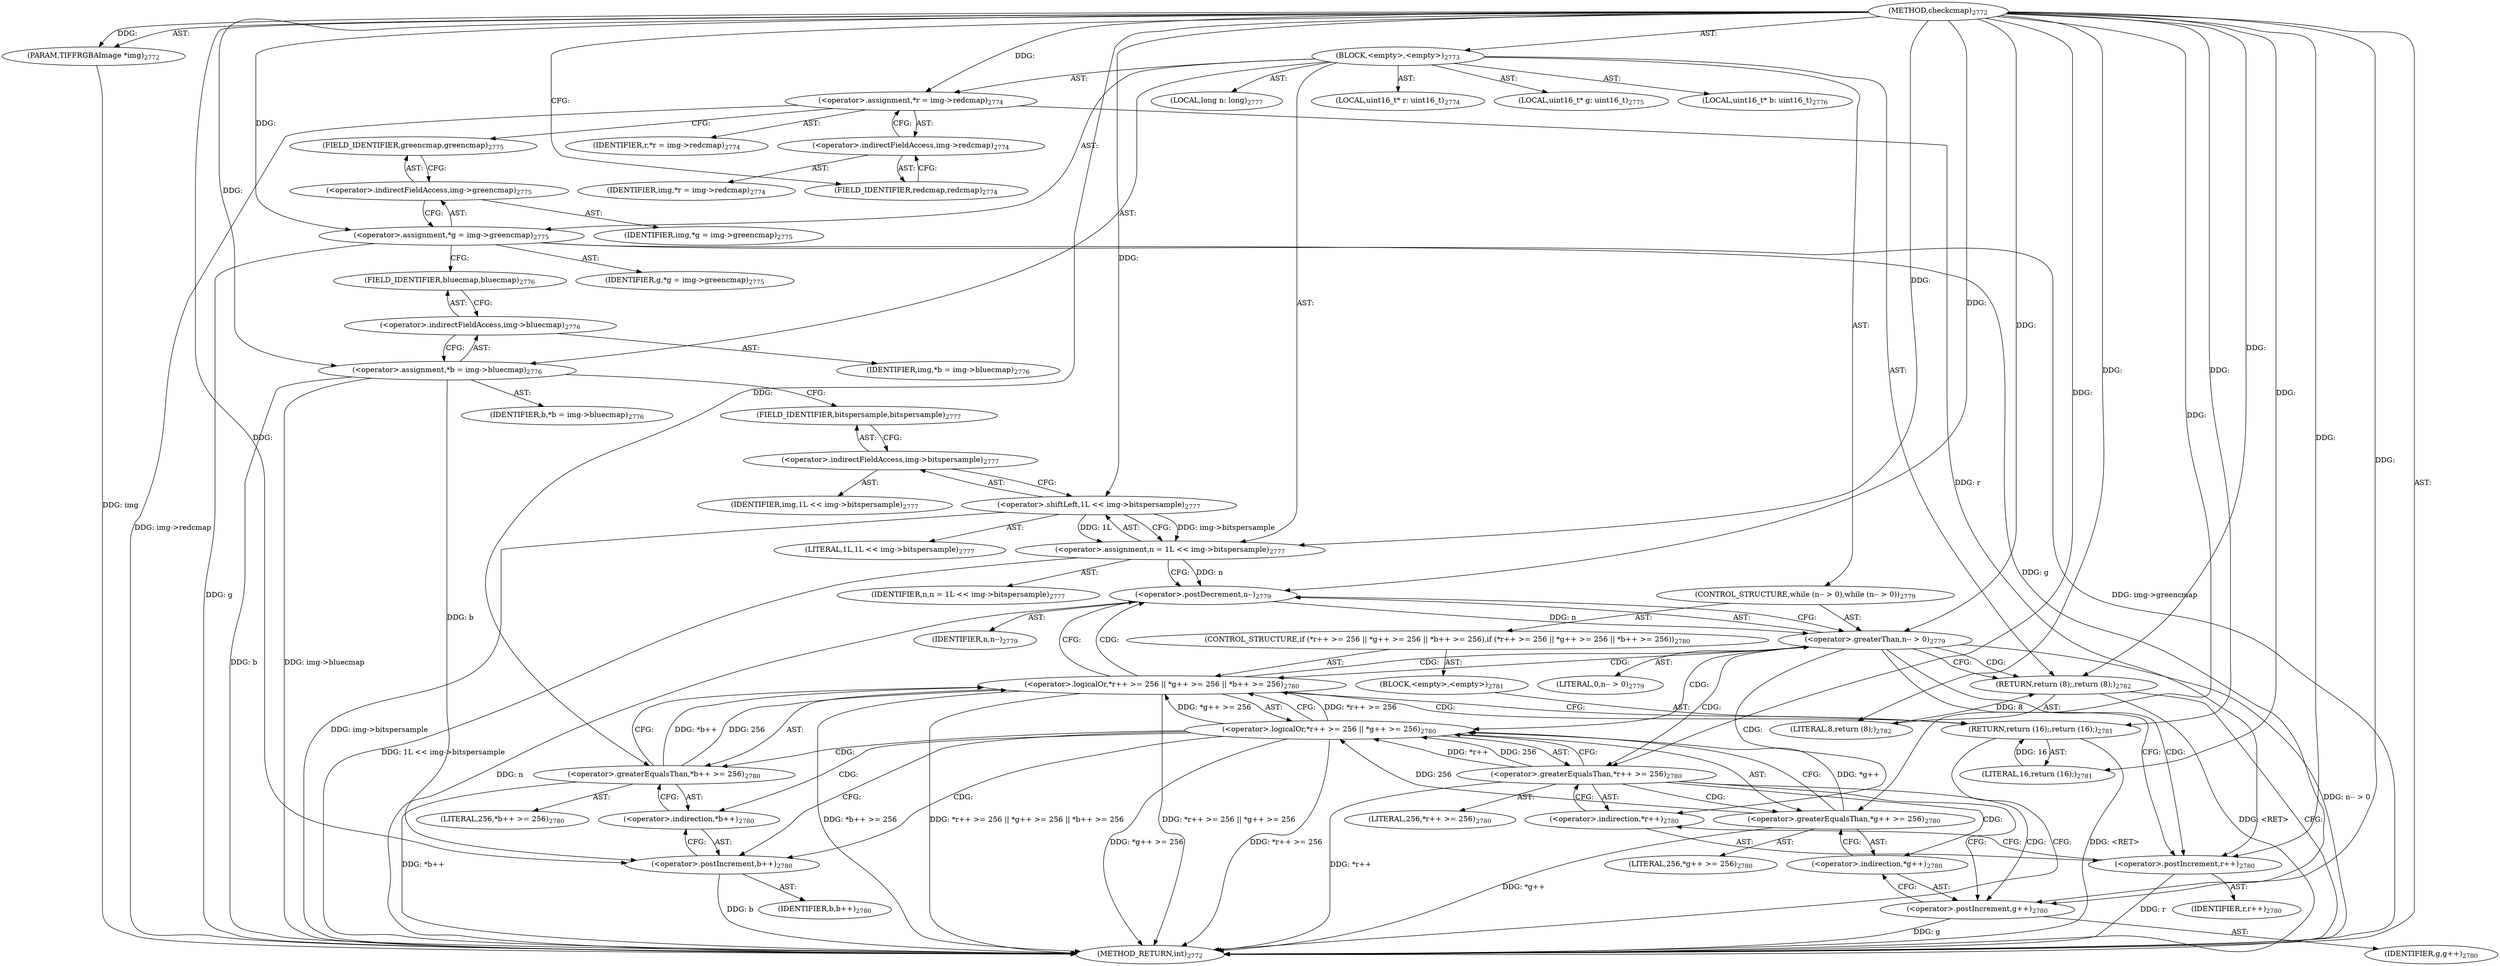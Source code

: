 digraph "checkcmap" {  
"61124" [label = <(METHOD,checkcmap)<SUB>2772</SUB>> ]
"61125" [label = <(PARAM,TIFFRGBAImage *img)<SUB>2772</SUB>> ]
"61126" [label = <(BLOCK,&lt;empty&gt;,&lt;empty&gt;)<SUB>2773</SUB>> ]
"61127" [label = <(LOCAL,uint16_t* r: uint16_t)<SUB>2774</SUB>> ]
"61128" [label = <(&lt;operator&gt;.assignment,*r = img-&gt;redcmap)<SUB>2774</SUB>> ]
"61129" [label = <(IDENTIFIER,r,*r = img-&gt;redcmap)<SUB>2774</SUB>> ]
"61130" [label = <(&lt;operator&gt;.indirectFieldAccess,img-&gt;redcmap)<SUB>2774</SUB>> ]
"61131" [label = <(IDENTIFIER,img,*r = img-&gt;redcmap)<SUB>2774</SUB>> ]
"61132" [label = <(FIELD_IDENTIFIER,redcmap,redcmap)<SUB>2774</SUB>> ]
"61133" [label = <(LOCAL,uint16_t* g: uint16_t)<SUB>2775</SUB>> ]
"61134" [label = <(&lt;operator&gt;.assignment,*g = img-&gt;greencmap)<SUB>2775</SUB>> ]
"61135" [label = <(IDENTIFIER,g,*g = img-&gt;greencmap)<SUB>2775</SUB>> ]
"61136" [label = <(&lt;operator&gt;.indirectFieldAccess,img-&gt;greencmap)<SUB>2775</SUB>> ]
"61137" [label = <(IDENTIFIER,img,*g = img-&gt;greencmap)<SUB>2775</SUB>> ]
"61138" [label = <(FIELD_IDENTIFIER,greencmap,greencmap)<SUB>2775</SUB>> ]
"61139" [label = <(LOCAL,uint16_t* b: uint16_t)<SUB>2776</SUB>> ]
"61140" [label = <(&lt;operator&gt;.assignment,*b = img-&gt;bluecmap)<SUB>2776</SUB>> ]
"61141" [label = <(IDENTIFIER,b,*b = img-&gt;bluecmap)<SUB>2776</SUB>> ]
"61142" [label = <(&lt;operator&gt;.indirectFieldAccess,img-&gt;bluecmap)<SUB>2776</SUB>> ]
"61143" [label = <(IDENTIFIER,img,*b = img-&gt;bluecmap)<SUB>2776</SUB>> ]
"61144" [label = <(FIELD_IDENTIFIER,bluecmap,bluecmap)<SUB>2776</SUB>> ]
"61145" [label = <(LOCAL,long n: long)<SUB>2777</SUB>> ]
"61146" [label = <(&lt;operator&gt;.assignment,n = 1L &lt;&lt; img-&gt;bitspersample)<SUB>2777</SUB>> ]
"61147" [label = <(IDENTIFIER,n,n = 1L &lt;&lt; img-&gt;bitspersample)<SUB>2777</SUB>> ]
"61148" [label = <(&lt;operator&gt;.shiftLeft,1L &lt;&lt; img-&gt;bitspersample)<SUB>2777</SUB>> ]
"61149" [label = <(LITERAL,1L,1L &lt;&lt; img-&gt;bitspersample)<SUB>2777</SUB>> ]
"61150" [label = <(&lt;operator&gt;.indirectFieldAccess,img-&gt;bitspersample)<SUB>2777</SUB>> ]
"61151" [label = <(IDENTIFIER,img,1L &lt;&lt; img-&gt;bitspersample)<SUB>2777</SUB>> ]
"61152" [label = <(FIELD_IDENTIFIER,bitspersample,bitspersample)<SUB>2777</SUB>> ]
"61153" [label = <(CONTROL_STRUCTURE,while (n-- &gt; 0),while (n-- &gt; 0))<SUB>2779</SUB>> ]
"61154" [label = <(&lt;operator&gt;.greaterThan,n-- &gt; 0)<SUB>2779</SUB>> ]
"61155" [label = <(&lt;operator&gt;.postDecrement,n--)<SUB>2779</SUB>> ]
"61156" [label = <(IDENTIFIER,n,n--)<SUB>2779</SUB>> ]
"61157" [label = <(LITERAL,0,n-- &gt; 0)<SUB>2779</SUB>> ]
"61158" [label = <(CONTROL_STRUCTURE,if (*r++ &gt;= 256 || *g++ &gt;= 256 || *b++ &gt;= 256),if (*r++ &gt;= 256 || *g++ &gt;= 256 || *b++ &gt;= 256))<SUB>2780</SUB>> ]
"61159" [label = <(&lt;operator&gt;.logicalOr,*r++ &gt;= 256 || *g++ &gt;= 256 || *b++ &gt;= 256)<SUB>2780</SUB>> ]
"61160" [label = <(&lt;operator&gt;.logicalOr,*r++ &gt;= 256 || *g++ &gt;= 256)<SUB>2780</SUB>> ]
"61161" [label = <(&lt;operator&gt;.greaterEqualsThan,*r++ &gt;= 256)<SUB>2780</SUB>> ]
"61162" [label = <(&lt;operator&gt;.indirection,*r++)<SUB>2780</SUB>> ]
"61163" [label = <(&lt;operator&gt;.postIncrement,r++)<SUB>2780</SUB>> ]
"61164" [label = <(IDENTIFIER,r,r++)<SUB>2780</SUB>> ]
"61165" [label = <(LITERAL,256,*r++ &gt;= 256)<SUB>2780</SUB>> ]
"61166" [label = <(&lt;operator&gt;.greaterEqualsThan,*g++ &gt;= 256)<SUB>2780</SUB>> ]
"61167" [label = <(&lt;operator&gt;.indirection,*g++)<SUB>2780</SUB>> ]
"61168" [label = <(&lt;operator&gt;.postIncrement,g++)<SUB>2780</SUB>> ]
"61169" [label = <(IDENTIFIER,g,g++)<SUB>2780</SUB>> ]
"61170" [label = <(LITERAL,256,*g++ &gt;= 256)<SUB>2780</SUB>> ]
"61171" [label = <(&lt;operator&gt;.greaterEqualsThan,*b++ &gt;= 256)<SUB>2780</SUB>> ]
"61172" [label = <(&lt;operator&gt;.indirection,*b++)<SUB>2780</SUB>> ]
"61173" [label = <(&lt;operator&gt;.postIncrement,b++)<SUB>2780</SUB>> ]
"61174" [label = <(IDENTIFIER,b,b++)<SUB>2780</SUB>> ]
"61175" [label = <(LITERAL,256,*b++ &gt;= 256)<SUB>2780</SUB>> ]
"61176" [label = <(BLOCK,&lt;empty&gt;,&lt;empty&gt;)<SUB>2781</SUB>> ]
"61177" [label = <(RETURN,return (16);,return (16);)<SUB>2781</SUB>> ]
"61178" [label = <(LITERAL,16,return (16);)<SUB>2781</SUB>> ]
"61179" [label = <(RETURN,return (8);,return (8);)<SUB>2782</SUB>> ]
"61180" [label = <(LITERAL,8,return (8);)<SUB>2782</SUB>> ]
"61181" [label = <(METHOD_RETURN,int)<SUB>2772</SUB>> ]
  "61124" -> "61125"  [ label = "AST: "] 
  "61124" -> "61126"  [ label = "AST: "] 
  "61124" -> "61181"  [ label = "AST: "] 
  "61126" -> "61127"  [ label = "AST: "] 
  "61126" -> "61128"  [ label = "AST: "] 
  "61126" -> "61133"  [ label = "AST: "] 
  "61126" -> "61134"  [ label = "AST: "] 
  "61126" -> "61139"  [ label = "AST: "] 
  "61126" -> "61140"  [ label = "AST: "] 
  "61126" -> "61145"  [ label = "AST: "] 
  "61126" -> "61146"  [ label = "AST: "] 
  "61126" -> "61153"  [ label = "AST: "] 
  "61126" -> "61179"  [ label = "AST: "] 
  "61128" -> "61129"  [ label = "AST: "] 
  "61128" -> "61130"  [ label = "AST: "] 
  "61130" -> "61131"  [ label = "AST: "] 
  "61130" -> "61132"  [ label = "AST: "] 
  "61134" -> "61135"  [ label = "AST: "] 
  "61134" -> "61136"  [ label = "AST: "] 
  "61136" -> "61137"  [ label = "AST: "] 
  "61136" -> "61138"  [ label = "AST: "] 
  "61140" -> "61141"  [ label = "AST: "] 
  "61140" -> "61142"  [ label = "AST: "] 
  "61142" -> "61143"  [ label = "AST: "] 
  "61142" -> "61144"  [ label = "AST: "] 
  "61146" -> "61147"  [ label = "AST: "] 
  "61146" -> "61148"  [ label = "AST: "] 
  "61148" -> "61149"  [ label = "AST: "] 
  "61148" -> "61150"  [ label = "AST: "] 
  "61150" -> "61151"  [ label = "AST: "] 
  "61150" -> "61152"  [ label = "AST: "] 
  "61153" -> "61154"  [ label = "AST: "] 
  "61153" -> "61158"  [ label = "AST: "] 
  "61154" -> "61155"  [ label = "AST: "] 
  "61154" -> "61157"  [ label = "AST: "] 
  "61155" -> "61156"  [ label = "AST: "] 
  "61158" -> "61159"  [ label = "AST: "] 
  "61158" -> "61176"  [ label = "AST: "] 
  "61159" -> "61160"  [ label = "AST: "] 
  "61159" -> "61171"  [ label = "AST: "] 
  "61160" -> "61161"  [ label = "AST: "] 
  "61160" -> "61166"  [ label = "AST: "] 
  "61161" -> "61162"  [ label = "AST: "] 
  "61161" -> "61165"  [ label = "AST: "] 
  "61162" -> "61163"  [ label = "AST: "] 
  "61163" -> "61164"  [ label = "AST: "] 
  "61166" -> "61167"  [ label = "AST: "] 
  "61166" -> "61170"  [ label = "AST: "] 
  "61167" -> "61168"  [ label = "AST: "] 
  "61168" -> "61169"  [ label = "AST: "] 
  "61171" -> "61172"  [ label = "AST: "] 
  "61171" -> "61175"  [ label = "AST: "] 
  "61172" -> "61173"  [ label = "AST: "] 
  "61173" -> "61174"  [ label = "AST: "] 
  "61176" -> "61177"  [ label = "AST: "] 
  "61177" -> "61178"  [ label = "AST: "] 
  "61179" -> "61180"  [ label = "AST: "] 
  "61128" -> "61138"  [ label = "CFG: "] 
  "61134" -> "61144"  [ label = "CFG: "] 
  "61140" -> "61152"  [ label = "CFG: "] 
  "61146" -> "61155"  [ label = "CFG: "] 
  "61179" -> "61181"  [ label = "CFG: "] 
  "61130" -> "61128"  [ label = "CFG: "] 
  "61136" -> "61134"  [ label = "CFG: "] 
  "61142" -> "61140"  [ label = "CFG: "] 
  "61148" -> "61146"  [ label = "CFG: "] 
  "61154" -> "61163"  [ label = "CFG: "] 
  "61154" -> "61179"  [ label = "CFG: "] 
  "61132" -> "61130"  [ label = "CFG: "] 
  "61138" -> "61136"  [ label = "CFG: "] 
  "61144" -> "61142"  [ label = "CFG: "] 
  "61150" -> "61148"  [ label = "CFG: "] 
  "61155" -> "61154"  [ label = "CFG: "] 
  "61159" -> "61155"  [ label = "CFG: "] 
  "61159" -> "61177"  [ label = "CFG: "] 
  "61152" -> "61150"  [ label = "CFG: "] 
  "61160" -> "61159"  [ label = "CFG: "] 
  "61160" -> "61173"  [ label = "CFG: "] 
  "61171" -> "61159"  [ label = "CFG: "] 
  "61177" -> "61181"  [ label = "CFG: "] 
  "61161" -> "61160"  [ label = "CFG: "] 
  "61161" -> "61168"  [ label = "CFG: "] 
  "61166" -> "61160"  [ label = "CFG: "] 
  "61172" -> "61171"  [ label = "CFG: "] 
  "61162" -> "61161"  [ label = "CFG: "] 
  "61167" -> "61166"  [ label = "CFG: "] 
  "61173" -> "61172"  [ label = "CFG: "] 
  "61163" -> "61162"  [ label = "CFG: "] 
  "61168" -> "61167"  [ label = "CFG: "] 
  "61124" -> "61132"  [ label = "CFG: "] 
  "61179" -> "61181"  [ label = "DDG: &lt;RET&gt;"] 
  "61177" -> "61181"  [ label = "DDG: &lt;RET&gt;"] 
  "61125" -> "61181"  [ label = "DDG: img"] 
  "61128" -> "61181"  [ label = "DDG: img-&gt;redcmap"] 
  "61134" -> "61181"  [ label = "DDG: g"] 
  "61134" -> "61181"  [ label = "DDG: img-&gt;greencmap"] 
  "61140" -> "61181"  [ label = "DDG: b"] 
  "61140" -> "61181"  [ label = "DDG: img-&gt;bluecmap"] 
  "61148" -> "61181"  [ label = "DDG: img-&gt;bitspersample"] 
  "61146" -> "61181"  [ label = "DDG: 1L &lt;&lt; img-&gt;bitspersample"] 
  "61155" -> "61181"  [ label = "DDG: n"] 
  "61154" -> "61181"  [ label = "DDG: n-- &gt; 0"] 
  "61163" -> "61181"  [ label = "DDG: r"] 
  "61161" -> "61181"  [ label = "DDG: *r++"] 
  "61160" -> "61181"  [ label = "DDG: *r++ &gt;= 256"] 
  "61168" -> "61181"  [ label = "DDG: g"] 
  "61166" -> "61181"  [ label = "DDG: *g++"] 
  "61160" -> "61181"  [ label = "DDG: *g++ &gt;= 256"] 
  "61159" -> "61181"  [ label = "DDG: *r++ &gt;= 256 || *g++ &gt;= 256"] 
  "61173" -> "61181"  [ label = "DDG: b"] 
  "61171" -> "61181"  [ label = "DDG: *b++"] 
  "61159" -> "61181"  [ label = "DDG: *b++ &gt;= 256"] 
  "61159" -> "61181"  [ label = "DDG: *r++ &gt;= 256 || *g++ &gt;= 256 || *b++ &gt;= 256"] 
  "61124" -> "61125"  [ label = "DDG: "] 
  "61148" -> "61146"  [ label = "DDG: 1L"] 
  "61148" -> "61146"  [ label = "DDG: img-&gt;bitspersample"] 
  "61180" -> "61179"  [ label = "DDG: 8"] 
  "61124" -> "61179"  [ label = "DDG: "] 
  "61124" -> "61128"  [ label = "DDG: "] 
  "61124" -> "61134"  [ label = "DDG: "] 
  "61124" -> "61140"  [ label = "DDG: "] 
  "61124" -> "61146"  [ label = "DDG: "] 
  "61124" -> "61180"  [ label = "DDG: "] 
  "61124" -> "61148"  [ label = "DDG: "] 
  "61155" -> "61154"  [ label = "DDG: n"] 
  "61124" -> "61154"  [ label = "DDG: "] 
  "61146" -> "61155"  [ label = "DDG: n"] 
  "61124" -> "61155"  [ label = "DDG: "] 
  "61160" -> "61159"  [ label = "DDG: *r++ &gt;= 256"] 
  "61160" -> "61159"  [ label = "DDG: *g++ &gt;= 256"] 
  "61171" -> "61159"  [ label = "DDG: *b++"] 
  "61171" -> "61159"  [ label = "DDG: 256"] 
  "61178" -> "61177"  [ label = "DDG: 16"] 
  "61124" -> "61177"  [ label = "DDG: "] 
  "61161" -> "61160"  [ label = "DDG: *r++"] 
  "61161" -> "61160"  [ label = "DDG: 256"] 
  "61166" -> "61160"  [ label = "DDG: *g++"] 
  "61166" -> "61160"  [ label = "DDG: 256"] 
  "61124" -> "61171"  [ label = "DDG: "] 
  "61124" -> "61178"  [ label = "DDG: "] 
  "61124" -> "61161"  [ label = "DDG: "] 
  "61124" -> "61166"  [ label = "DDG: "] 
  "61140" -> "61173"  [ label = "DDG: b"] 
  "61124" -> "61173"  [ label = "DDG: "] 
  "61128" -> "61163"  [ label = "DDG: r"] 
  "61124" -> "61163"  [ label = "DDG: "] 
  "61134" -> "61168"  [ label = "DDG: g"] 
  "61124" -> "61168"  [ label = "DDG: "] 
  "61154" -> "61179"  [ label = "CDG: "] 
  "61154" -> "61159"  [ label = "CDG: "] 
  "61154" -> "61163"  [ label = "CDG: "] 
  "61154" -> "61161"  [ label = "CDG: "] 
  "61154" -> "61162"  [ label = "CDG: "] 
  "61154" -> "61160"  [ label = "CDG: "] 
  "61159" -> "61155"  [ label = "CDG: "] 
  "61159" -> "61154"  [ label = "CDG: "] 
  "61159" -> "61177"  [ label = "CDG: "] 
  "61160" -> "61172"  [ label = "CDG: "] 
  "61160" -> "61171"  [ label = "CDG: "] 
  "61160" -> "61173"  [ label = "CDG: "] 
  "61161" -> "61167"  [ label = "CDG: "] 
  "61161" -> "61168"  [ label = "CDG: "] 
  "61161" -> "61166"  [ label = "CDG: "] 
}
